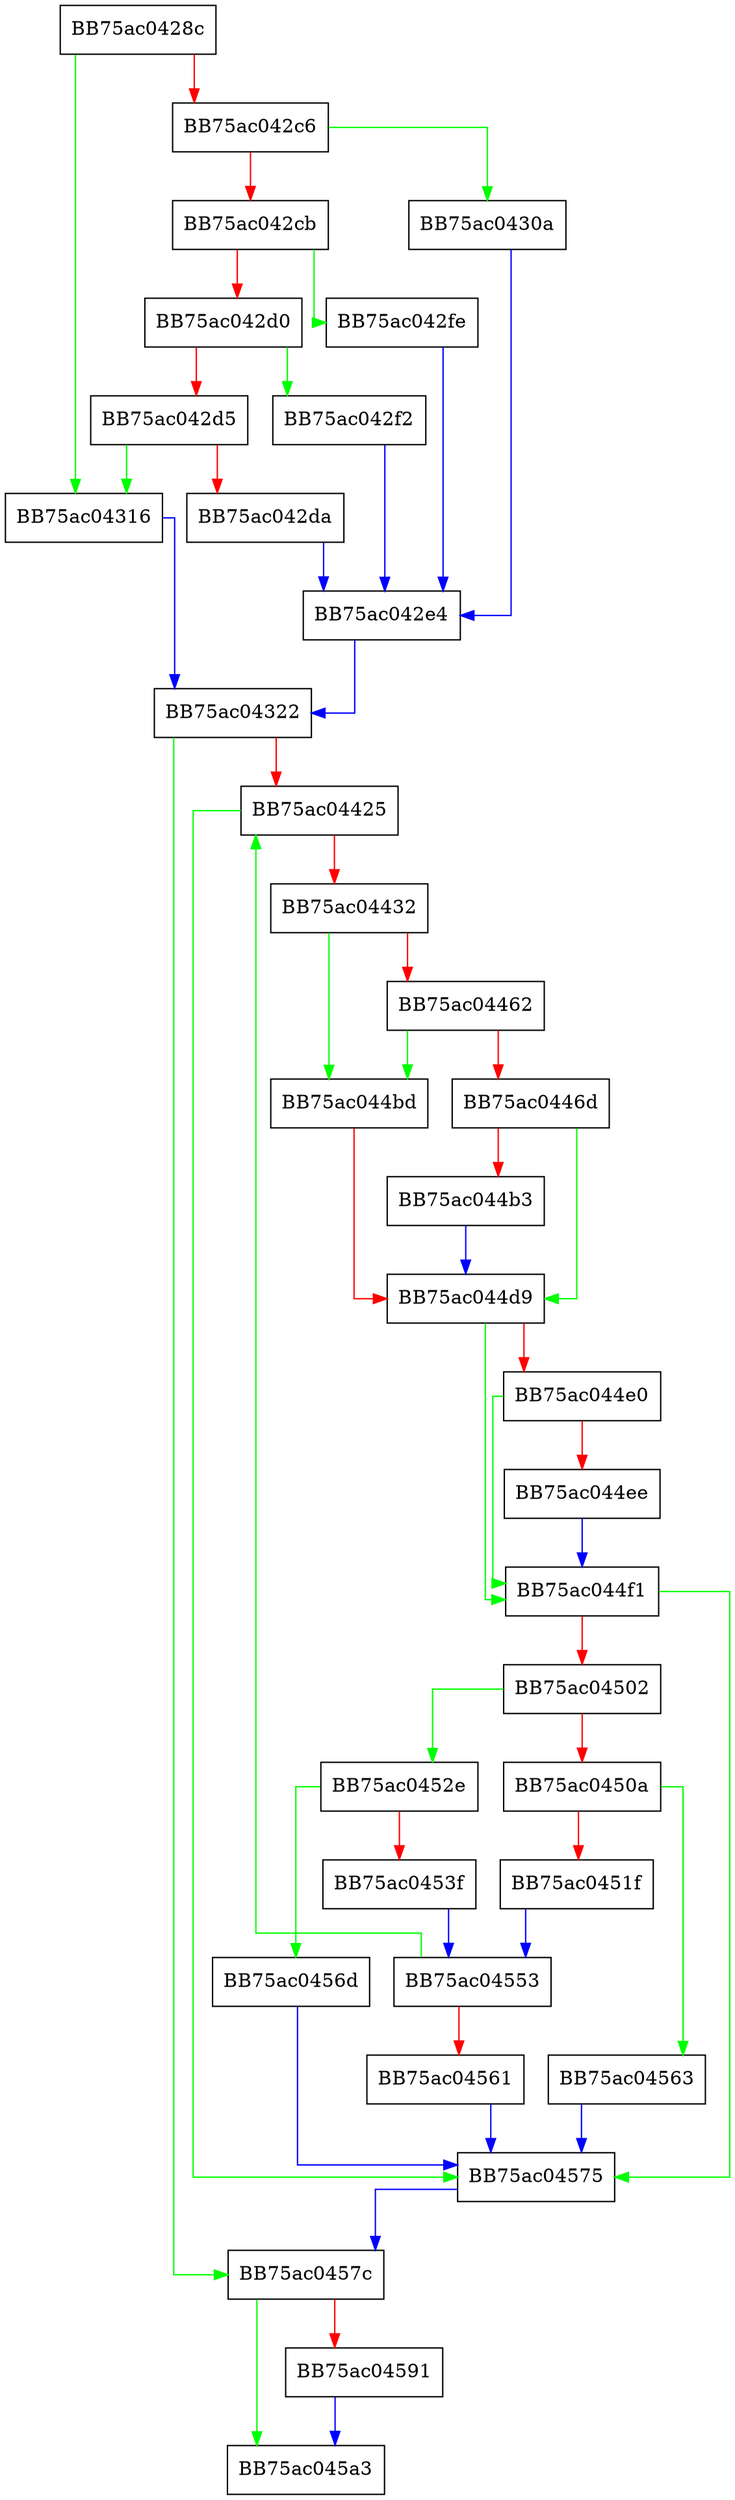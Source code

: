 digraph ZSTD_insertBt1 {
  node [shape="box"];
  graph [splines=ortho];
  BB75ac0428c -> BB75ac04316 [color="green"];
  BB75ac0428c -> BB75ac042c6 [color="red"];
  BB75ac042c6 -> BB75ac0430a [color="green"];
  BB75ac042c6 -> BB75ac042cb [color="red"];
  BB75ac042cb -> BB75ac042fe [color="green"];
  BB75ac042cb -> BB75ac042d0 [color="red"];
  BB75ac042d0 -> BB75ac042f2 [color="green"];
  BB75ac042d0 -> BB75ac042d5 [color="red"];
  BB75ac042d5 -> BB75ac04316 [color="green"];
  BB75ac042d5 -> BB75ac042da [color="red"];
  BB75ac042da -> BB75ac042e4 [color="blue"];
  BB75ac042e4 -> BB75ac04322 [color="blue"];
  BB75ac042f2 -> BB75ac042e4 [color="blue"];
  BB75ac042fe -> BB75ac042e4 [color="blue"];
  BB75ac0430a -> BB75ac042e4 [color="blue"];
  BB75ac04316 -> BB75ac04322 [color="blue"];
  BB75ac04322 -> BB75ac0457c [color="green"];
  BB75ac04322 -> BB75ac04425 [color="red"];
  BB75ac04425 -> BB75ac04575 [color="green"];
  BB75ac04425 -> BB75ac04432 [color="red"];
  BB75ac04432 -> BB75ac044bd [color="green"];
  BB75ac04432 -> BB75ac04462 [color="red"];
  BB75ac04462 -> BB75ac044bd [color="green"];
  BB75ac04462 -> BB75ac0446d [color="red"];
  BB75ac0446d -> BB75ac044d9 [color="green"];
  BB75ac0446d -> BB75ac044b3 [color="red"];
  BB75ac044b3 -> BB75ac044d9 [color="blue"];
  BB75ac044bd -> BB75ac044d9 [color="red"];
  BB75ac044d9 -> BB75ac044f1 [color="green"];
  BB75ac044d9 -> BB75ac044e0 [color="red"];
  BB75ac044e0 -> BB75ac044f1 [color="green"];
  BB75ac044e0 -> BB75ac044ee [color="red"];
  BB75ac044ee -> BB75ac044f1 [color="blue"];
  BB75ac044f1 -> BB75ac04575 [color="green"];
  BB75ac044f1 -> BB75ac04502 [color="red"];
  BB75ac04502 -> BB75ac0452e [color="green"];
  BB75ac04502 -> BB75ac0450a [color="red"];
  BB75ac0450a -> BB75ac04563 [color="green"];
  BB75ac0450a -> BB75ac0451f [color="red"];
  BB75ac0451f -> BB75ac04553 [color="blue"];
  BB75ac0452e -> BB75ac0456d [color="green"];
  BB75ac0452e -> BB75ac0453f [color="red"];
  BB75ac0453f -> BB75ac04553 [color="blue"];
  BB75ac04553 -> BB75ac04425 [color="green"];
  BB75ac04553 -> BB75ac04561 [color="red"];
  BB75ac04561 -> BB75ac04575 [color="blue"];
  BB75ac04563 -> BB75ac04575 [color="blue"];
  BB75ac0456d -> BB75ac04575 [color="blue"];
  BB75ac04575 -> BB75ac0457c [color="blue"];
  BB75ac0457c -> BB75ac045a3 [color="green"];
  BB75ac0457c -> BB75ac04591 [color="red"];
  BB75ac04591 -> BB75ac045a3 [color="blue"];
}